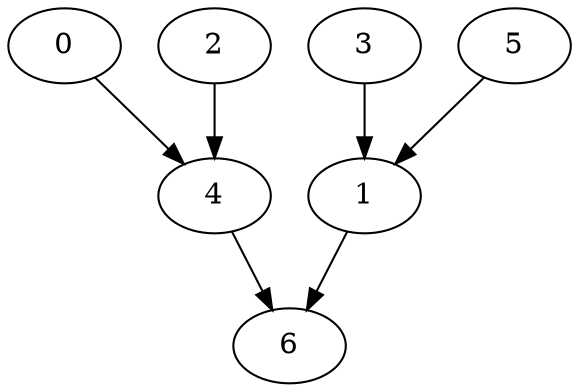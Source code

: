 digraph {
0 [operator="BE",name="8",distribution="Attacker",cost="73.0",probability="0.0"];
1 [operator="AND"];
2 [operator="BE",name="5",distribution="Attacker",cost="80.0",probability="0.4"];
3 [operator="BE",name="5",distribution="Attacker",cost="80.0",probability="0.4"];
4 [operator="OR",first="0",second="2"];
5 [operator="BE",name="3",distribution="Attacker",cost="39.0",probability="0.5714285714285714"];
6 [operator="AND",first="4",second="1",sink="Attacker"];


0->4;
1->6;
2->4;
3->1;
4->6;
5->1;
}
